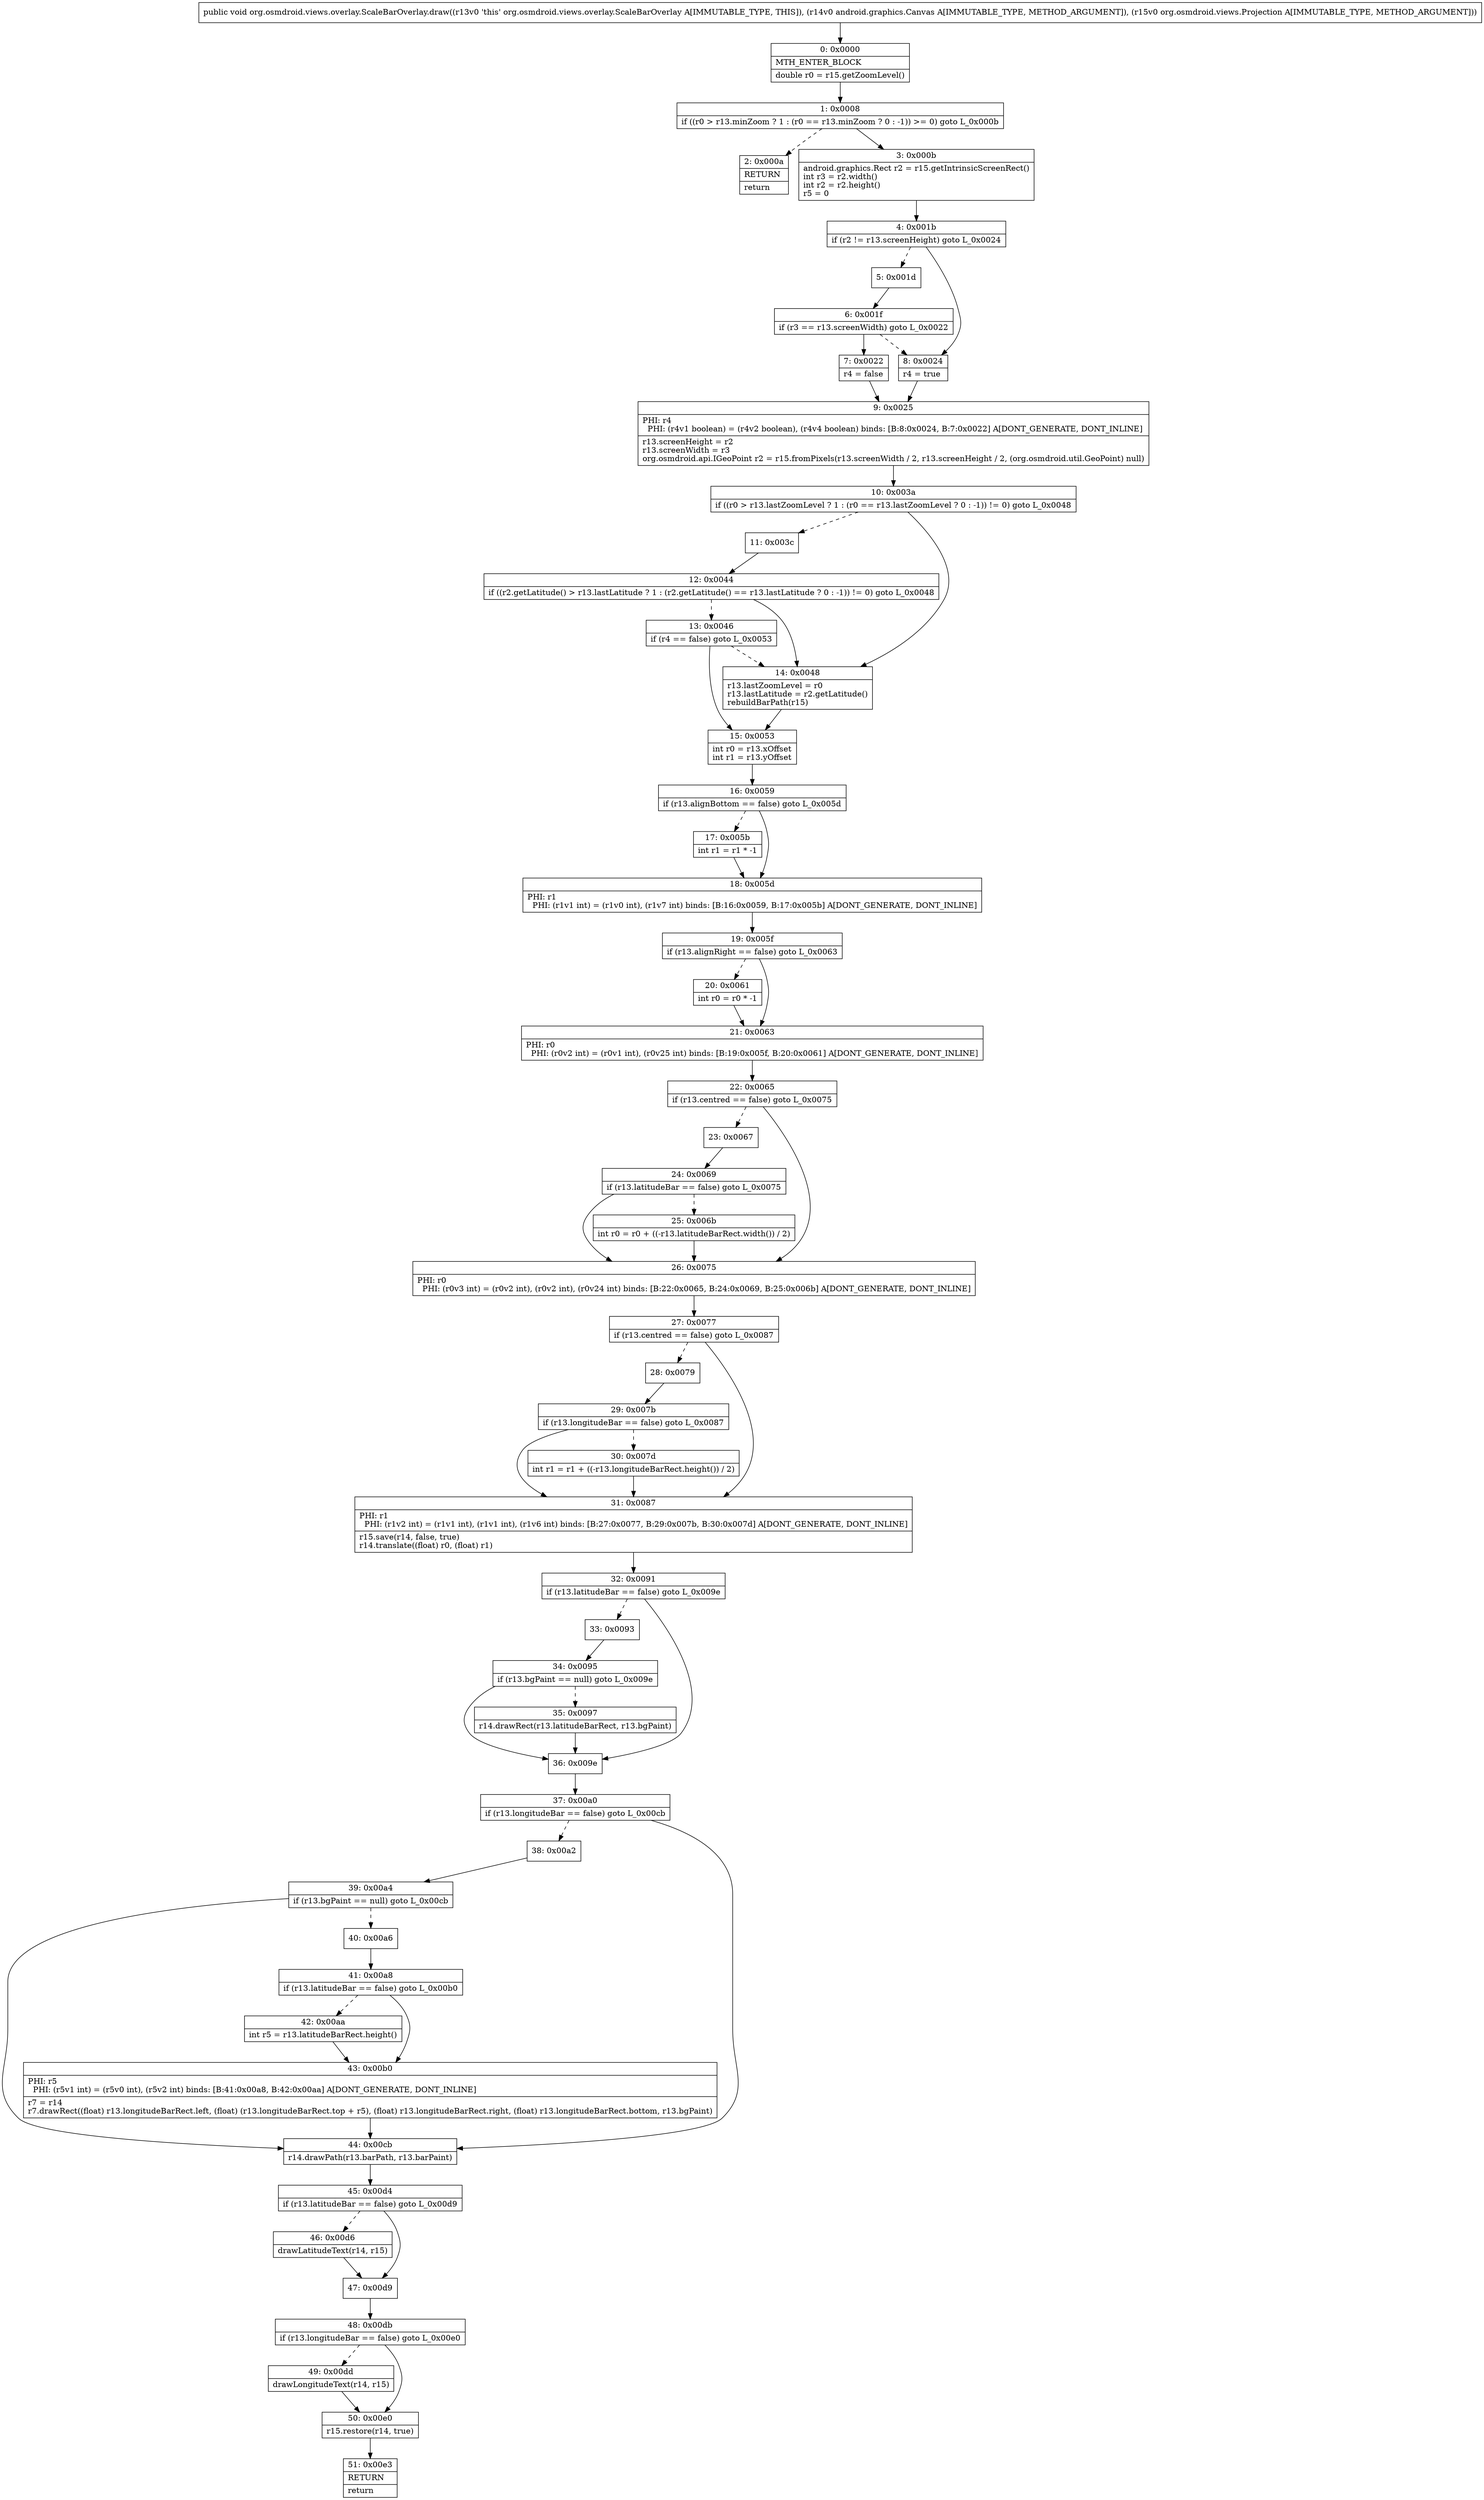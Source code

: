 digraph "CFG fororg.osmdroid.views.overlay.ScaleBarOverlay.draw(Landroid\/graphics\/Canvas;Lorg\/osmdroid\/views\/Projection;)V" {
Node_0 [shape=record,label="{0\:\ 0x0000|MTH_ENTER_BLOCK\l|double r0 = r15.getZoomLevel()\l}"];
Node_1 [shape=record,label="{1\:\ 0x0008|if ((r0 \> r13.minZoom ? 1 : (r0 == r13.minZoom ? 0 : \-1)) \>= 0) goto L_0x000b\l}"];
Node_2 [shape=record,label="{2\:\ 0x000a|RETURN\l|return\l}"];
Node_3 [shape=record,label="{3\:\ 0x000b|android.graphics.Rect r2 = r15.getIntrinsicScreenRect()\lint r3 = r2.width()\lint r2 = r2.height()\lr5 = 0\l}"];
Node_4 [shape=record,label="{4\:\ 0x001b|if (r2 != r13.screenHeight) goto L_0x0024\l}"];
Node_5 [shape=record,label="{5\:\ 0x001d}"];
Node_6 [shape=record,label="{6\:\ 0x001f|if (r3 == r13.screenWidth) goto L_0x0022\l}"];
Node_7 [shape=record,label="{7\:\ 0x0022|r4 = false\l}"];
Node_8 [shape=record,label="{8\:\ 0x0024|r4 = true\l}"];
Node_9 [shape=record,label="{9\:\ 0x0025|PHI: r4 \l  PHI: (r4v1 boolean) = (r4v2 boolean), (r4v4 boolean) binds: [B:8:0x0024, B:7:0x0022] A[DONT_GENERATE, DONT_INLINE]\l|r13.screenHeight = r2\lr13.screenWidth = r3\lorg.osmdroid.api.IGeoPoint r2 = r15.fromPixels(r13.screenWidth \/ 2, r13.screenHeight \/ 2, (org.osmdroid.util.GeoPoint) null)\l}"];
Node_10 [shape=record,label="{10\:\ 0x003a|if ((r0 \> r13.lastZoomLevel ? 1 : (r0 == r13.lastZoomLevel ? 0 : \-1)) != 0) goto L_0x0048\l}"];
Node_11 [shape=record,label="{11\:\ 0x003c}"];
Node_12 [shape=record,label="{12\:\ 0x0044|if ((r2.getLatitude() \> r13.lastLatitude ? 1 : (r2.getLatitude() == r13.lastLatitude ? 0 : \-1)) != 0) goto L_0x0048\l}"];
Node_13 [shape=record,label="{13\:\ 0x0046|if (r4 == false) goto L_0x0053\l}"];
Node_14 [shape=record,label="{14\:\ 0x0048|r13.lastZoomLevel = r0\lr13.lastLatitude = r2.getLatitude()\lrebuildBarPath(r15)\l}"];
Node_15 [shape=record,label="{15\:\ 0x0053|int r0 = r13.xOffset\lint r1 = r13.yOffset\l}"];
Node_16 [shape=record,label="{16\:\ 0x0059|if (r13.alignBottom == false) goto L_0x005d\l}"];
Node_17 [shape=record,label="{17\:\ 0x005b|int r1 = r1 * \-1\l}"];
Node_18 [shape=record,label="{18\:\ 0x005d|PHI: r1 \l  PHI: (r1v1 int) = (r1v0 int), (r1v7 int) binds: [B:16:0x0059, B:17:0x005b] A[DONT_GENERATE, DONT_INLINE]\l}"];
Node_19 [shape=record,label="{19\:\ 0x005f|if (r13.alignRight == false) goto L_0x0063\l}"];
Node_20 [shape=record,label="{20\:\ 0x0061|int r0 = r0 * \-1\l}"];
Node_21 [shape=record,label="{21\:\ 0x0063|PHI: r0 \l  PHI: (r0v2 int) = (r0v1 int), (r0v25 int) binds: [B:19:0x005f, B:20:0x0061] A[DONT_GENERATE, DONT_INLINE]\l}"];
Node_22 [shape=record,label="{22\:\ 0x0065|if (r13.centred == false) goto L_0x0075\l}"];
Node_23 [shape=record,label="{23\:\ 0x0067}"];
Node_24 [shape=record,label="{24\:\ 0x0069|if (r13.latitudeBar == false) goto L_0x0075\l}"];
Node_25 [shape=record,label="{25\:\ 0x006b|int r0 = r0 + ((\-r13.latitudeBarRect.width()) \/ 2)\l}"];
Node_26 [shape=record,label="{26\:\ 0x0075|PHI: r0 \l  PHI: (r0v3 int) = (r0v2 int), (r0v2 int), (r0v24 int) binds: [B:22:0x0065, B:24:0x0069, B:25:0x006b] A[DONT_GENERATE, DONT_INLINE]\l}"];
Node_27 [shape=record,label="{27\:\ 0x0077|if (r13.centred == false) goto L_0x0087\l}"];
Node_28 [shape=record,label="{28\:\ 0x0079}"];
Node_29 [shape=record,label="{29\:\ 0x007b|if (r13.longitudeBar == false) goto L_0x0087\l}"];
Node_30 [shape=record,label="{30\:\ 0x007d|int r1 = r1 + ((\-r13.longitudeBarRect.height()) \/ 2)\l}"];
Node_31 [shape=record,label="{31\:\ 0x0087|PHI: r1 \l  PHI: (r1v2 int) = (r1v1 int), (r1v1 int), (r1v6 int) binds: [B:27:0x0077, B:29:0x007b, B:30:0x007d] A[DONT_GENERATE, DONT_INLINE]\l|r15.save(r14, false, true)\lr14.translate((float) r0, (float) r1)\l}"];
Node_32 [shape=record,label="{32\:\ 0x0091|if (r13.latitudeBar == false) goto L_0x009e\l}"];
Node_33 [shape=record,label="{33\:\ 0x0093}"];
Node_34 [shape=record,label="{34\:\ 0x0095|if (r13.bgPaint == null) goto L_0x009e\l}"];
Node_35 [shape=record,label="{35\:\ 0x0097|r14.drawRect(r13.latitudeBarRect, r13.bgPaint)\l}"];
Node_36 [shape=record,label="{36\:\ 0x009e}"];
Node_37 [shape=record,label="{37\:\ 0x00a0|if (r13.longitudeBar == false) goto L_0x00cb\l}"];
Node_38 [shape=record,label="{38\:\ 0x00a2}"];
Node_39 [shape=record,label="{39\:\ 0x00a4|if (r13.bgPaint == null) goto L_0x00cb\l}"];
Node_40 [shape=record,label="{40\:\ 0x00a6}"];
Node_41 [shape=record,label="{41\:\ 0x00a8|if (r13.latitudeBar == false) goto L_0x00b0\l}"];
Node_42 [shape=record,label="{42\:\ 0x00aa|int r5 = r13.latitudeBarRect.height()\l}"];
Node_43 [shape=record,label="{43\:\ 0x00b0|PHI: r5 \l  PHI: (r5v1 int) = (r5v0 int), (r5v2 int) binds: [B:41:0x00a8, B:42:0x00aa] A[DONT_GENERATE, DONT_INLINE]\l|r7 = r14\lr7.drawRect((float) r13.longitudeBarRect.left, (float) (r13.longitudeBarRect.top + r5), (float) r13.longitudeBarRect.right, (float) r13.longitudeBarRect.bottom, r13.bgPaint)\l}"];
Node_44 [shape=record,label="{44\:\ 0x00cb|r14.drawPath(r13.barPath, r13.barPaint)\l}"];
Node_45 [shape=record,label="{45\:\ 0x00d4|if (r13.latitudeBar == false) goto L_0x00d9\l}"];
Node_46 [shape=record,label="{46\:\ 0x00d6|drawLatitudeText(r14, r15)\l}"];
Node_47 [shape=record,label="{47\:\ 0x00d9}"];
Node_48 [shape=record,label="{48\:\ 0x00db|if (r13.longitudeBar == false) goto L_0x00e0\l}"];
Node_49 [shape=record,label="{49\:\ 0x00dd|drawLongitudeText(r14, r15)\l}"];
Node_50 [shape=record,label="{50\:\ 0x00e0|r15.restore(r14, true)\l}"];
Node_51 [shape=record,label="{51\:\ 0x00e3|RETURN\l|return\l}"];
MethodNode[shape=record,label="{public void org.osmdroid.views.overlay.ScaleBarOverlay.draw((r13v0 'this' org.osmdroid.views.overlay.ScaleBarOverlay A[IMMUTABLE_TYPE, THIS]), (r14v0 android.graphics.Canvas A[IMMUTABLE_TYPE, METHOD_ARGUMENT]), (r15v0 org.osmdroid.views.Projection A[IMMUTABLE_TYPE, METHOD_ARGUMENT])) }"];
MethodNode -> Node_0;
Node_0 -> Node_1;
Node_1 -> Node_2[style=dashed];
Node_1 -> Node_3;
Node_3 -> Node_4;
Node_4 -> Node_5[style=dashed];
Node_4 -> Node_8;
Node_5 -> Node_6;
Node_6 -> Node_7;
Node_6 -> Node_8[style=dashed];
Node_7 -> Node_9;
Node_8 -> Node_9;
Node_9 -> Node_10;
Node_10 -> Node_11[style=dashed];
Node_10 -> Node_14;
Node_11 -> Node_12;
Node_12 -> Node_13[style=dashed];
Node_12 -> Node_14;
Node_13 -> Node_14[style=dashed];
Node_13 -> Node_15;
Node_14 -> Node_15;
Node_15 -> Node_16;
Node_16 -> Node_17[style=dashed];
Node_16 -> Node_18;
Node_17 -> Node_18;
Node_18 -> Node_19;
Node_19 -> Node_20[style=dashed];
Node_19 -> Node_21;
Node_20 -> Node_21;
Node_21 -> Node_22;
Node_22 -> Node_23[style=dashed];
Node_22 -> Node_26;
Node_23 -> Node_24;
Node_24 -> Node_25[style=dashed];
Node_24 -> Node_26;
Node_25 -> Node_26;
Node_26 -> Node_27;
Node_27 -> Node_28[style=dashed];
Node_27 -> Node_31;
Node_28 -> Node_29;
Node_29 -> Node_30[style=dashed];
Node_29 -> Node_31;
Node_30 -> Node_31;
Node_31 -> Node_32;
Node_32 -> Node_33[style=dashed];
Node_32 -> Node_36;
Node_33 -> Node_34;
Node_34 -> Node_35[style=dashed];
Node_34 -> Node_36;
Node_35 -> Node_36;
Node_36 -> Node_37;
Node_37 -> Node_38[style=dashed];
Node_37 -> Node_44;
Node_38 -> Node_39;
Node_39 -> Node_40[style=dashed];
Node_39 -> Node_44;
Node_40 -> Node_41;
Node_41 -> Node_42[style=dashed];
Node_41 -> Node_43;
Node_42 -> Node_43;
Node_43 -> Node_44;
Node_44 -> Node_45;
Node_45 -> Node_46[style=dashed];
Node_45 -> Node_47;
Node_46 -> Node_47;
Node_47 -> Node_48;
Node_48 -> Node_49[style=dashed];
Node_48 -> Node_50;
Node_49 -> Node_50;
Node_50 -> Node_51;
}

